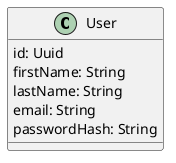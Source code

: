 @startuml Ytt User Classes Diagram

class User {
  id: Uuid
  firstName: String
  lastName: String
  email: String
  passwordHash: String
}

@enduml
